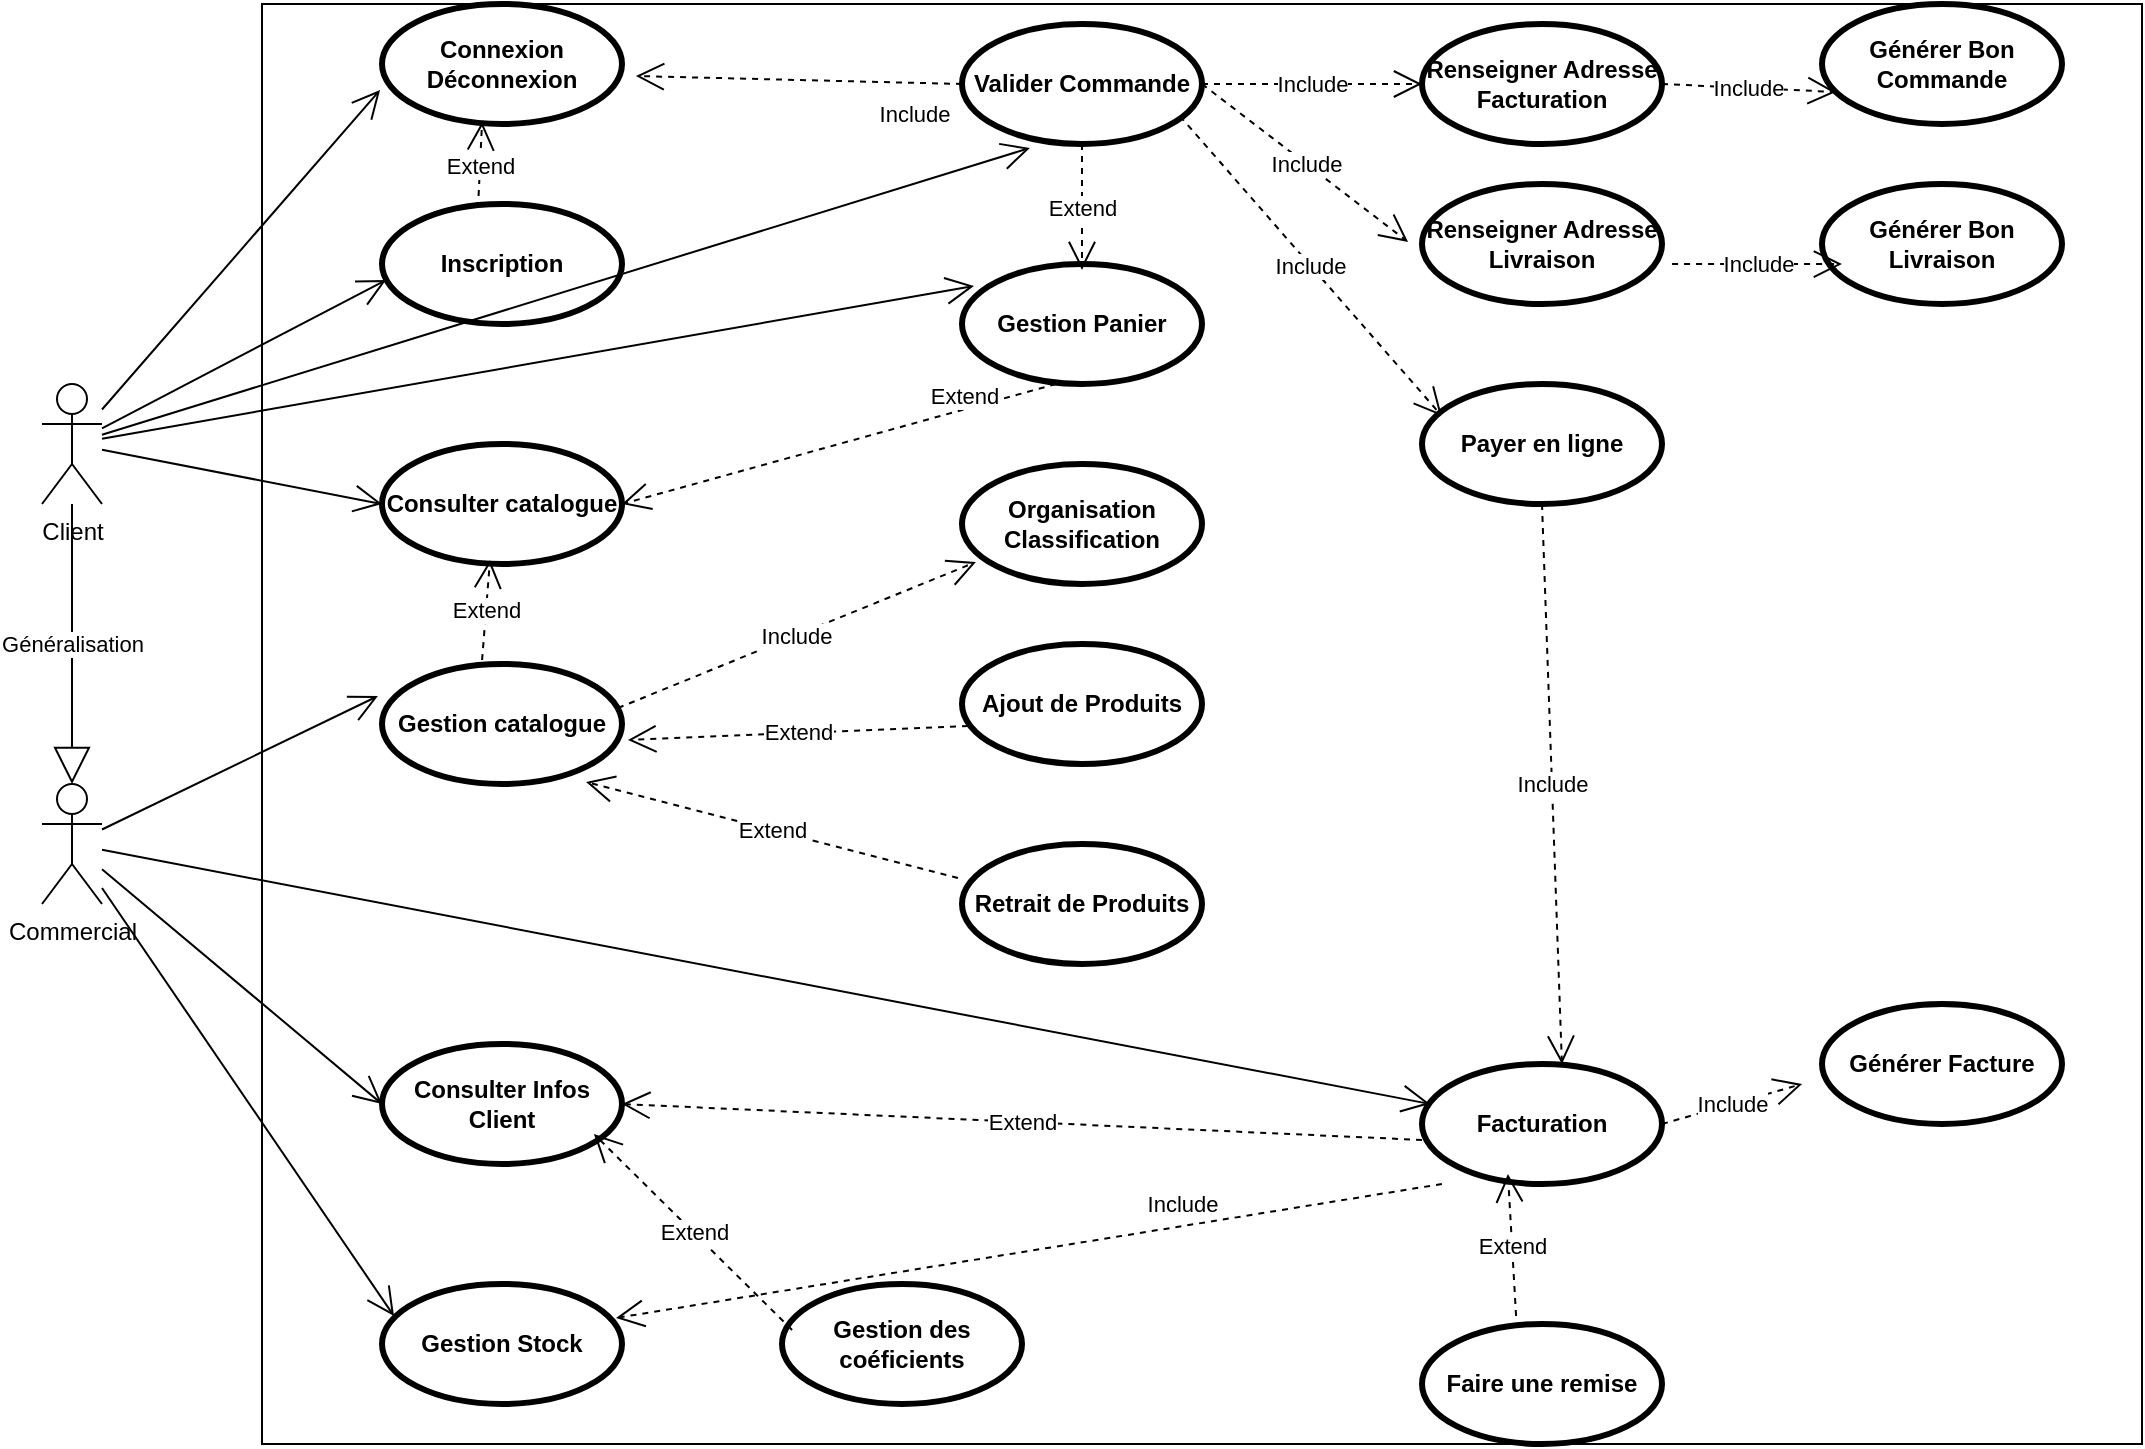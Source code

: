 <mxfile version="13.9.9" type="device"><diagram id="jPDZIiU0Lfbg4A4SDLGM" name="Page-1"><mxGraphModel dx="1086" dy="806" grid="1" gridSize="10" guides="1" tooltips="1" connect="1" arrows="1" fold="1" page="1" pageScale="1" pageWidth="1169" pageHeight="827" math="0" shadow="0"><root><mxCell id="0"/><mxCell id="1" parent="0"/><mxCell id="OmHsx0OTAGZvQ1pbGnlA-1" value="" style="rounded=0;whiteSpace=wrap;html=1;" vertex="1" parent="1"><mxGeometry x="200" y="50" width="940" height="720" as="geometry"/></mxCell><mxCell id="OmHsx0OTAGZvQ1pbGnlA-2" value="Client" style="shape=umlActor;verticalLabelPosition=bottom;verticalAlign=top;html=1;outlineConnect=0;" vertex="1" parent="1"><mxGeometry x="90" y="240" width="30" height="60" as="geometry"/></mxCell><mxCell id="OmHsx0OTAGZvQ1pbGnlA-3" value="Commercial" style="shape=umlActor;verticalLabelPosition=bottom;verticalAlign=top;html=1;outlineConnect=0;" vertex="1" parent="1"><mxGeometry x="90" y="440" width="30" height="60" as="geometry"/></mxCell><mxCell id="OmHsx0OTAGZvQ1pbGnlA-4" value="Valider Commande" style="shape=ellipse;html=1;strokeWidth=3;fontStyle=1;whiteSpace=wrap;align=center;perimeter=ellipsePerimeter;" vertex="1" parent="1"><mxGeometry x="550" y="60" width="120" height="60" as="geometry"/></mxCell><mxCell id="OmHsx0OTAGZvQ1pbGnlA-5" value="Gestion catalogue" style="shape=ellipse;html=1;strokeWidth=3;fontStyle=1;whiteSpace=wrap;align=center;perimeter=ellipsePerimeter;" vertex="1" parent="1"><mxGeometry x="260" y="380" width="120" height="60" as="geometry"/></mxCell><mxCell id="OmHsx0OTAGZvQ1pbGnlA-6" value="Retrait de Produits" style="shape=ellipse;html=1;strokeWidth=3;fontStyle=1;whiteSpace=wrap;align=center;perimeter=ellipsePerimeter;" vertex="1" parent="1"><mxGeometry x="550" y="470" width="120" height="60" as="geometry"/></mxCell><mxCell id="OmHsx0OTAGZvQ1pbGnlA-7" value="Organisation&lt;br&gt;Classification" style="shape=ellipse;html=1;strokeWidth=3;fontStyle=1;whiteSpace=wrap;align=center;perimeter=ellipsePerimeter;" vertex="1" parent="1"><mxGeometry x="550" y="280" width="120" height="60" as="geometry"/></mxCell><mxCell id="OmHsx0OTAGZvQ1pbGnlA-8" value="Gestion Panier" style="shape=ellipse;html=1;strokeWidth=3;fontStyle=1;whiteSpace=wrap;align=center;perimeter=ellipsePerimeter;" vertex="1" parent="1"><mxGeometry x="550" y="180" width="120" height="60" as="geometry"/></mxCell><mxCell id="OmHsx0OTAGZvQ1pbGnlA-9" value="Inscription" style="shape=ellipse;html=1;strokeWidth=3;fontStyle=1;whiteSpace=wrap;align=center;perimeter=ellipsePerimeter;" vertex="1" parent="1"><mxGeometry x="260" y="150" width="120" height="60" as="geometry"/></mxCell><mxCell id="OmHsx0OTAGZvQ1pbGnlA-10" value="Consulter catalogue" style="shape=ellipse;html=1;strokeWidth=3;fontStyle=1;whiteSpace=wrap;align=center;perimeter=ellipsePerimeter;" vertex="1" parent="1"><mxGeometry x="260" y="270" width="120" height="60" as="geometry"/></mxCell><mxCell id="OmHsx0OTAGZvQ1pbGnlA-11" value="Ajout de Produits" style="shape=ellipse;html=1;strokeWidth=3;fontStyle=1;whiteSpace=wrap;align=center;perimeter=ellipsePerimeter;" vertex="1" parent="1"><mxGeometry x="550" y="370" width="120" height="60" as="geometry"/></mxCell><mxCell id="OmHsx0OTAGZvQ1pbGnlA-12" value="Gestion des coéficients" style="shape=ellipse;html=1;strokeWidth=3;fontStyle=1;whiteSpace=wrap;align=center;perimeter=ellipsePerimeter;" vertex="1" parent="1"><mxGeometry x="460" y="690" width="120" height="60" as="geometry"/></mxCell><mxCell id="OmHsx0OTAGZvQ1pbGnlA-13" value="Consulter Infos Client" style="shape=ellipse;html=1;strokeWidth=3;fontStyle=1;whiteSpace=wrap;align=center;perimeter=ellipsePerimeter;" vertex="1" parent="1"><mxGeometry x="260" y="570" width="120" height="60" as="geometry"/></mxCell><mxCell id="OmHsx0OTAGZvQ1pbGnlA-14" value="Généralisation" style="endArrow=block;endSize=16;endFill=0;html=1;" edge="1" parent="1" source="OmHsx0OTAGZvQ1pbGnlA-2" target="OmHsx0OTAGZvQ1pbGnlA-3"><mxGeometry width="160" relative="1" as="geometry"><mxPoint x="510" y="410" as="sourcePoint"/><mxPoint x="670" y="410" as="targetPoint"/></mxGeometry></mxCell><mxCell id="OmHsx0OTAGZvQ1pbGnlA-15" value="" style="endArrow=open;endFill=1;endSize=12;html=1;entryX=0;entryY=0.5;entryDx=0;entryDy=0;" edge="1" parent="1" source="OmHsx0OTAGZvQ1pbGnlA-2" target="OmHsx0OTAGZvQ1pbGnlA-10"><mxGeometry width="160" relative="1" as="geometry"><mxPoint x="510" y="410" as="sourcePoint"/><mxPoint x="670" y="410" as="targetPoint"/></mxGeometry></mxCell><mxCell id="OmHsx0OTAGZvQ1pbGnlA-16" value="" style="endArrow=open;endFill=1;endSize=12;html=1;entryX=-0.017;entryY=0.267;entryDx=0;entryDy=0;entryPerimeter=0;" edge="1" parent="1" source="OmHsx0OTAGZvQ1pbGnlA-3" target="OmHsx0OTAGZvQ1pbGnlA-5"><mxGeometry width="160" relative="1" as="geometry"><mxPoint x="510" y="410" as="sourcePoint"/><mxPoint x="670" y="410" as="targetPoint"/></mxGeometry></mxCell><mxCell id="OmHsx0OTAGZvQ1pbGnlA-17" value="Include" style="endArrow=open;endSize=12;dashed=1;html=1;exitX=0.983;exitY=0.367;exitDx=0;exitDy=0;exitPerimeter=0;entryX=0.058;entryY=0.817;entryDx=0;entryDy=0;entryPerimeter=0;" edge="1" parent="1" source="OmHsx0OTAGZvQ1pbGnlA-5" target="OmHsx0OTAGZvQ1pbGnlA-7"><mxGeometry width="160" relative="1" as="geometry"><mxPoint x="520" y="420" as="sourcePoint"/><mxPoint x="680" y="420" as="targetPoint"/></mxGeometry></mxCell><mxCell id="OmHsx0OTAGZvQ1pbGnlA-18" value="Include" style="endArrow=open;endSize=12;dashed=1;html=1;exitX=0.5;exitY=1;exitDx=0;exitDy=0;entryX=0.583;entryY=0;entryDx=0;entryDy=0;entryPerimeter=0;" edge="1" parent="1" source="OmHsx0OTAGZvQ1pbGnlA-38" target="OmHsx0OTAGZvQ1pbGnlA-27"><mxGeometry width="160" relative="1" as="geometry"><mxPoint x="387.96" y="582.02" as="sourcePoint"/><mxPoint x="456.96" y="539.02" as="targetPoint"/></mxGeometry></mxCell><mxCell id="OmHsx0OTAGZvQ1pbGnlA-19" value="Extend" style="endArrow=open;endSize=12;dashed=1;html=1;exitX=0.417;exitY=-0.033;exitDx=0;exitDy=0;exitPerimeter=0;entryX=0.45;entryY=0.967;entryDx=0;entryDy=0;entryPerimeter=0;" edge="1" parent="1" source="OmHsx0OTAGZvQ1pbGnlA-5" target="OmHsx0OTAGZvQ1pbGnlA-10"><mxGeometry width="160" relative="1" as="geometry"><mxPoint x="520" y="420" as="sourcePoint"/><mxPoint x="680" y="420" as="targetPoint"/></mxGeometry></mxCell><mxCell id="OmHsx0OTAGZvQ1pbGnlA-20" value="Connexion&lt;br&gt;Déconnexion" style="shape=ellipse;html=1;strokeWidth=3;fontStyle=1;whiteSpace=wrap;align=center;perimeter=ellipsePerimeter;" vertex="1" parent="1"><mxGeometry x="260" y="50" width="120" height="60" as="geometry"/></mxCell><mxCell id="OmHsx0OTAGZvQ1pbGnlA-21" value="" style="endArrow=open;endFill=1;endSize=12;html=1;entryX=-0.008;entryY=0.717;entryDx=0;entryDy=0;entryPerimeter=0;" edge="1" parent="1" source="OmHsx0OTAGZvQ1pbGnlA-2" target="OmHsx0OTAGZvQ1pbGnlA-20"><mxGeometry width="160" relative="1" as="geometry"><mxPoint x="180" y="188" as="sourcePoint"/><mxPoint x="390" y="300" as="targetPoint"/></mxGeometry></mxCell><mxCell id="OmHsx0OTAGZvQ1pbGnlA-22" value="" style="endArrow=open;endFill=1;endSize=12;html=1;entryX=0.017;entryY=0.633;entryDx=0;entryDy=0;entryPerimeter=0;" edge="1" parent="1" source="OmHsx0OTAGZvQ1pbGnlA-2" target="OmHsx0OTAGZvQ1pbGnlA-9"><mxGeometry width="160" relative="1" as="geometry"><mxPoint x="130" y="271.221" as="sourcePoint"/><mxPoint x="349.04" y="143.02" as="targetPoint"/></mxGeometry></mxCell><mxCell id="OmHsx0OTAGZvQ1pbGnlA-23" value="Extend" style="endArrow=open;endSize=12;dashed=1;html=1;exitX=0.392;exitY=1;exitDx=0;exitDy=0;exitPerimeter=0;entryX=1;entryY=0.5;entryDx=0;entryDy=0;" edge="1" parent="1" source="OmHsx0OTAGZvQ1pbGnlA-8" target="OmHsx0OTAGZvQ1pbGnlA-10"><mxGeometry x="-0.593" y="-6" width="160" relative="1" as="geometry"><mxPoint x="339.96" y="560" as="sourcePoint"/><mxPoint x="379.96" y="427" as="targetPoint"/><mxPoint as="offset"/></mxGeometry></mxCell><mxCell id="OmHsx0OTAGZvQ1pbGnlA-24" value="Gestion Stock" style="shape=ellipse;html=1;strokeWidth=3;fontStyle=1;whiteSpace=wrap;align=center;perimeter=ellipsePerimeter;" vertex="1" parent="1"><mxGeometry x="260" y="690" width="120" height="60" as="geometry"/></mxCell><mxCell id="OmHsx0OTAGZvQ1pbGnlA-25" value="Extend" style="endArrow=open;endSize=12;dashed=1;html=1;exitX=0.5;exitY=1;exitDx=0;exitDy=0;" edge="1" parent="1" source="OmHsx0OTAGZvQ1pbGnlA-4"><mxGeometry width="160" relative="1" as="geometry"><mxPoint x="552.04" y="147.02" as="sourcePoint"/><mxPoint x="610" y="183" as="targetPoint"/></mxGeometry></mxCell><mxCell id="OmHsx0OTAGZvQ1pbGnlA-26" value="" style="endArrow=open;endFill=1;endSize=12;html=1;entryX=0.05;entryY=0.267;entryDx=0;entryDy=0;entryPerimeter=0;" edge="1" parent="1" source="OmHsx0OTAGZvQ1pbGnlA-3" target="OmHsx0OTAGZvQ1pbGnlA-24"><mxGeometry width="160" relative="1" as="geometry"><mxPoint x="130" y="472.745" as="sourcePoint"/><mxPoint x="267.96" y="406.02" as="targetPoint"/></mxGeometry></mxCell><mxCell id="OmHsx0OTAGZvQ1pbGnlA-27" value="Facturation" style="shape=ellipse;html=1;strokeWidth=3;fontStyle=1;whiteSpace=wrap;align=center;perimeter=ellipsePerimeter;" vertex="1" parent="1"><mxGeometry x="780" y="580" width="120" height="60" as="geometry"/></mxCell><mxCell id="OmHsx0OTAGZvQ1pbGnlA-28" value="" style="endArrow=open;endFill=1;endSize=12;html=1;entryX=0;entryY=0.5;entryDx=0;entryDy=0;" edge="1" parent="1" source="OmHsx0OTAGZvQ1pbGnlA-3" target="OmHsx0OTAGZvQ1pbGnlA-13"><mxGeometry width="160" relative="1" as="geometry"><mxPoint x="164" y="469.999" as="sourcePoint"/><mxPoint x="290" y="680.91" as="targetPoint"/></mxGeometry></mxCell><mxCell id="OmHsx0OTAGZvQ1pbGnlA-29" value="" style="endArrow=open;endFill=1;endSize=12;html=1;entryX=0.033;entryY=0.333;entryDx=0;entryDy=0;entryPerimeter=0;" edge="1" parent="1" source="OmHsx0OTAGZvQ1pbGnlA-3" target="OmHsx0OTAGZvQ1pbGnlA-27"><mxGeometry width="160" relative="1" as="geometry"><mxPoint x="160" y="480" as="sourcePoint"/><mxPoint x="600" y="580" as="targetPoint"/></mxGeometry></mxCell><mxCell id="OmHsx0OTAGZvQ1pbGnlA-30" value="Extend" style="endArrow=open;endSize=12;dashed=1;html=1;exitX=0.042;exitY=0.383;exitDx=0;exitDy=0;exitPerimeter=0;entryX=0.883;entryY=0.75;entryDx=0;entryDy=0;entryPerimeter=0;" edge="1" parent="1" source="OmHsx0OTAGZvQ1pbGnlA-12" target="OmHsx0OTAGZvQ1pbGnlA-13"><mxGeometry width="160" relative="1" as="geometry"><mxPoint x="660" y="730" as="sourcePoint"/><mxPoint x="620" y="650" as="targetPoint"/></mxGeometry></mxCell><mxCell id="OmHsx0OTAGZvQ1pbGnlA-31" value="" style="endArrow=open;endFill=1;endSize=12;html=1;entryX=0.05;entryY=0.183;entryDx=0;entryDy=0;entryPerimeter=0;" edge="1" parent="1" source="OmHsx0OTAGZvQ1pbGnlA-2" target="OmHsx0OTAGZvQ1pbGnlA-8"><mxGeometry width="160" relative="1" as="geometry"><mxPoint x="130" y="280" as="sourcePoint"/><mxPoint x="300" y="280" as="targetPoint"/></mxGeometry></mxCell><mxCell id="OmHsx0OTAGZvQ1pbGnlA-32" value="" style="endArrow=open;endFill=1;endSize=12;html=1;entryX=0.283;entryY=1.033;entryDx=0;entryDy=0;entryPerimeter=0;" edge="1" parent="1" source="OmHsx0OTAGZvQ1pbGnlA-2" target="OmHsx0OTAGZvQ1pbGnlA-4"><mxGeometry width="160" relative="1" as="geometry"><mxPoint x="130" y="276.259" as="sourcePoint"/><mxPoint x="570" y="130" as="targetPoint"/></mxGeometry></mxCell><mxCell id="OmHsx0OTAGZvQ1pbGnlA-33" value="Renseigner Adresse Facturation" style="shape=ellipse;html=1;strokeWidth=3;fontStyle=1;whiteSpace=wrap;align=center;perimeter=ellipsePerimeter;" vertex="1" parent="1"><mxGeometry x="780" y="60" width="120" height="60" as="geometry"/></mxCell><mxCell id="OmHsx0OTAGZvQ1pbGnlA-34" value="Include" style="endArrow=open;endSize=12;dashed=1;html=1;exitX=0.908;exitY=0.767;exitDx=0;exitDy=0;exitPerimeter=0;entryX=0.083;entryY=0.267;entryDx=0;entryDy=0;entryPerimeter=0;" edge="1" parent="1" source="OmHsx0OTAGZvQ1pbGnlA-4" target="OmHsx0OTAGZvQ1pbGnlA-38"><mxGeometry width="160" relative="1" as="geometry"><mxPoint x="830" y="340" as="sourcePoint"/><mxPoint x="948" y="390.04" as="targetPoint"/></mxGeometry></mxCell><mxCell id="OmHsx0OTAGZvQ1pbGnlA-35" value="Include" style="endArrow=open;endSize=12;dashed=1;html=1;exitX=1;exitY=0.5;exitDx=0;exitDy=0;entryX=0;entryY=0.5;entryDx=0;entryDy=0;" edge="1" parent="1" source="OmHsx0OTAGZvQ1pbGnlA-4" target="OmHsx0OTAGZvQ1pbGnlA-33"><mxGeometry width="160" relative="1" as="geometry"><mxPoint x="840" y="350" as="sourcePoint"/><mxPoint x="958" y="400.04" as="targetPoint"/></mxGeometry></mxCell><mxCell id="OmHsx0OTAGZvQ1pbGnlA-36" value="Renseigner Adresse Livraison" style="shape=ellipse;html=1;strokeWidth=3;fontStyle=1;whiteSpace=wrap;align=center;perimeter=ellipsePerimeter;" vertex="1" parent="1"><mxGeometry x="780" y="140" width="120" height="60" as="geometry"/></mxCell><mxCell id="OmHsx0OTAGZvQ1pbGnlA-37" value="Include" style="endArrow=open;endSize=12;dashed=1;html=1;exitX=1;exitY=0.5;exitDx=0;exitDy=0;entryX=-0.058;entryY=0.483;entryDx=0;entryDy=0;entryPerimeter=0;" edge="1" parent="1" source="OmHsx0OTAGZvQ1pbGnlA-4" target="OmHsx0OTAGZvQ1pbGnlA-36"><mxGeometry width="160" relative="1" as="geometry"><mxPoint x="712" y="280" as="sourcePoint"/><mxPoint x="830" y="330.04" as="targetPoint"/></mxGeometry></mxCell><mxCell id="OmHsx0OTAGZvQ1pbGnlA-38" value="Payer en ligne" style="shape=ellipse;html=1;strokeWidth=3;fontStyle=1;whiteSpace=wrap;align=center;perimeter=ellipsePerimeter;" vertex="1" parent="1"><mxGeometry x="780" y="240" width="120" height="60" as="geometry"/></mxCell><mxCell id="OmHsx0OTAGZvQ1pbGnlA-39" value="Générer Bon Livraison" style="shape=ellipse;html=1;strokeWidth=3;fontStyle=1;whiteSpace=wrap;align=center;perimeter=ellipsePerimeter;" vertex="1" parent="1"><mxGeometry x="980" y="140" width="120" height="60" as="geometry"/></mxCell><mxCell id="OmHsx0OTAGZvQ1pbGnlA-40" value="Générer Bon Commande" style="shape=ellipse;html=1;strokeWidth=3;fontStyle=1;whiteSpace=wrap;align=center;perimeter=ellipsePerimeter;" vertex="1" parent="1"><mxGeometry x="980" y="50" width="120" height="60" as="geometry"/></mxCell><mxCell id="OmHsx0OTAGZvQ1pbGnlA-41" value="Extend" style="endArrow=open;endSize=12;dashed=1;html=1;exitX=0;exitY=0.633;exitDx=0;exitDy=0;exitPerimeter=0;entryX=1;entryY=0.5;entryDx=0;entryDy=0;" edge="1" parent="1" source="OmHsx0OTAGZvQ1pbGnlA-27" target="OmHsx0OTAGZvQ1pbGnlA-13"><mxGeometry width="160" relative="1" as="geometry"><mxPoint x="1014.04" y="648.02" as="sourcePoint"/><mxPoint x="860" y="360" as="targetPoint"/></mxGeometry></mxCell><mxCell id="OmHsx0OTAGZvQ1pbGnlA-42" value="Include" style="endArrow=open;endSize=12;dashed=1;html=1;exitX=1;exitY=0.5;exitDx=0;exitDy=0;entryX=-0.083;entryY=0.667;entryDx=0;entryDy=0;entryPerimeter=0;" edge="1" parent="1" source="OmHsx0OTAGZvQ1pbGnlA-27" target="OmHsx0OTAGZvQ1pbGnlA-43"><mxGeometry width="160" relative="1" as="geometry"><mxPoint x="919.996" y="650.003" as="sourcePoint"/><mxPoint x="1002.61" y="681.81" as="targetPoint"/></mxGeometry></mxCell><mxCell id="OmHsx0OTAGZvQ1pbGnlA-43" value="Générer Facture" style="shape=ellipse;html=1;strokeWidth=3;fontStyle=1;whiteSpace=wrap;align=center;perimeter=ellipsePerimeter;" vertex="1" parent="1"><mxGeometry x="980" y="550" width="120" height="60" as="geometry"/></mxCell><mxCell id="OmHsx0OTAGZvQ1pbGnlA-44" value="Include" style="endArrow=open;endSize=12;dashed=1;html=1;exitX=1.042;exitY=0.667;exitDx=0;exitDy=0;entryX=0.083;entryY=0.667;entryDx=0;entryDy=0;entryPerimeter=0;exitPerimeter=0;" edge="1" parent="1" source="OmHsx0OTAGZvQ1pbGnlA-36" target="OmHsx0OTAGZvQ1pbGnlA-39"><mxGeometry width="160" relative="1" as="geometry"><mxPoint x="859.996" y="560.003" as="sourcePoint"/><mxPoint x="942.61" y="591.81" as="targetPoint"/></mxGeometry></mxCell><mxCell id="OmHsx0OTAGZvQ1pbGnlA-45" value="Include" style="endArrow=open;endSize=12;dashed=1;html=1;exitX=1;exitY=0.5;exitDx=0;exitDy=0;entryX=0.058;entryY=0.733;entryDx=0;entryDy=0;entryPerimeter=0;" edge="1" parent="1" source="OmHsx0OTAGZvQ1pbGnlA-33" target="OmHsx0OTAGZvQ1pbGnlA-40"><mxGeometry width="160" relative="1" as="geometry"><mxPoint x="879.996" y="598.193" as="sourcePoint"/><mxPoint x="962.61" y="630" as="targetPoint"/></mxGeometry></mxCell><mxCell id="OmHsx0OTAGZvQ1pbGnlA-46" value="Extend" style="endArrow=open;endSize=12;dashed=1;html=1;exitX=0.025;exitY=0.683;exitDx=0;exitDy=0;exitPerimeter=0;entryX=1.025;entryY=0.633;entryDx=0;entryDy=0;entryPerimeter=0;" edge="1" parent="1" source="OmHsx0OTAGZvQ1pbGnlA-11" target="OmHsx0OTAGZvQ1pbGnlA-5"><mxGeometry width="160" relative="1" as="geometry"><mxPoint x="429.08" y="577.98" as="sourcePoint"/><mxPoint x="350.0" y="530" as="targetPoint"/></mxGeometry></mxCell><mxCell id="OmHsx0OTAGZvQ1pbGnlA-47" value="Extend" style="endArrow=open;endSize=12;dashed=1;html=1;exitX=-0.017;exitY=0.283;exitDx=0;exitDy=0;exitPerimeter=0;entryX=0.85;entryY=0.983;entryDx=0;entryDy=0;entryPerimeter=0;" edge="1" parent="1" source="OmHsx0OTAGZvQ1pbGnlA-6" target="OmHsx0OTAGZvQ1pbGnlA-5"><mxGeometry width="160" relative="1" as="geometry"><mxPoint x="503" y="430.98" as="sourcePoint"/><mxPoint x="393" y="427.98" as="targetPoint"/></mxGeometry></mxCell><mxCell id="OmHsx0OTAGZvQ1pbGnlA-48" value="Extend" style="endArrow=open;endSize=12;dashed=1;html=1;exitX=0.4;exitY=0.033;exitDx=0;exitDy=0;exitPerimeter=0;entryX=0.417;entryY=0.983;entryDx=0;entryDy=0;entryPerimeter=0;" edge="1" parent="1" source="OmHsx0OTAGZvQ1pbGnlA-9" target="OmHsx0OTAGZvQ1pbGnlA-20"><mxGeometry width="160" relative="1" as="geometry"><mxPoint x="920" y="697.98" as="sourcePoint"/><mxPoint x="590" y="690" as="targetPoint"/></mxGeometry></mxCell><mxCell id="OmHsx0OTAGZvQ1pbGnlA-49" value="Include" style="endArrow=open;endSize=12;dashed=1;html=1;exitX=0;exitY=0.5;exitDx=0;exitDy=0;entryX=1.058;entryY=0.6;entryDx=0;entryDy=0;entryPerimeter=0;" edge="1" parent="1" source="OmHsx0OTAGZvQ1pbGnlA-4" target="OmHsx0OTAGZvQ1pbGnlA-20"><mxGeometry x="-0.714" y="16" width="160" relative="1" as="geometry"><mxPoint x="820" y="710.49" as="sourcePoint"/><mxPoint x="1020.96" y="629.51" as="targetPoint"/><mxPoint as="offset"/></mxGeometry></mxCell><mxCell id="OmHsx0OTAGZvQ1pbGnlA-50" value="Faire une remise" style="shape=ellipse;html=1;strokeWidth=3;fontStyle=1;whiteSpace=wrap;align=center;perimeter=ellipsePerimeter;" vertex="1" parent="1"><mxGeometry x="780" y="710" width="120" height="60" as="geometry"/></mxCell><mxCell id="OmHsx0OTAGZvQ1pbGnlA-51" value="Extend" style="endArrow=open;endSize=12;dashed=1;html=1;exitX=0.392;exitY=-0.067;exitDx=0;exitDy=0;exitPerimeter=0;entryX=0.358;entryY=0.917;entryDx=0;entryDy=0;entryPerimeter=0;" edge="1" parent="1" source="OmHsx0OTAGZvQ1pbGnlA-50" target="OmHsx0OTAGZvQ1pbGnlA-27"><mxGeometry width="160" relative="1" as="geometry"><mxPoint x="690" y="617.98" as="sourcePoint"/><mxPoint x="360" y="610" as="targetPoint"/></mxGeometry></mxCell><mxCell id="OmHsx0OTAGZvQ1pbGnlA-52" value="Include" style="endArrow=open;endSize=12;dashed=1;html=1;exitX=0.083;exitY=1;exitDx=0;exitDy=0;entryX=0.975;entryY=0.283;entryDx=0;entryDy=0;entryPerimeter=0;exitPerimeter=0;" edge="1" parent="1" source="OmHsx0OTAGZvQ1pbGnlA-27" target="OmHsx0OTAGZvQ1pbGnlA-24"><mxGeometry x="-0.379" y="-11" width="160" relative="1" as="geometry"><mxPoint x="850" y="310" as="sourcePoint"/><mxPoint x="859.96" y="590" as="targetPoint"/><mxPoint as="offset"/></mxGeometry></mxCell></root></mxGraphModel></diagram></mxfile>